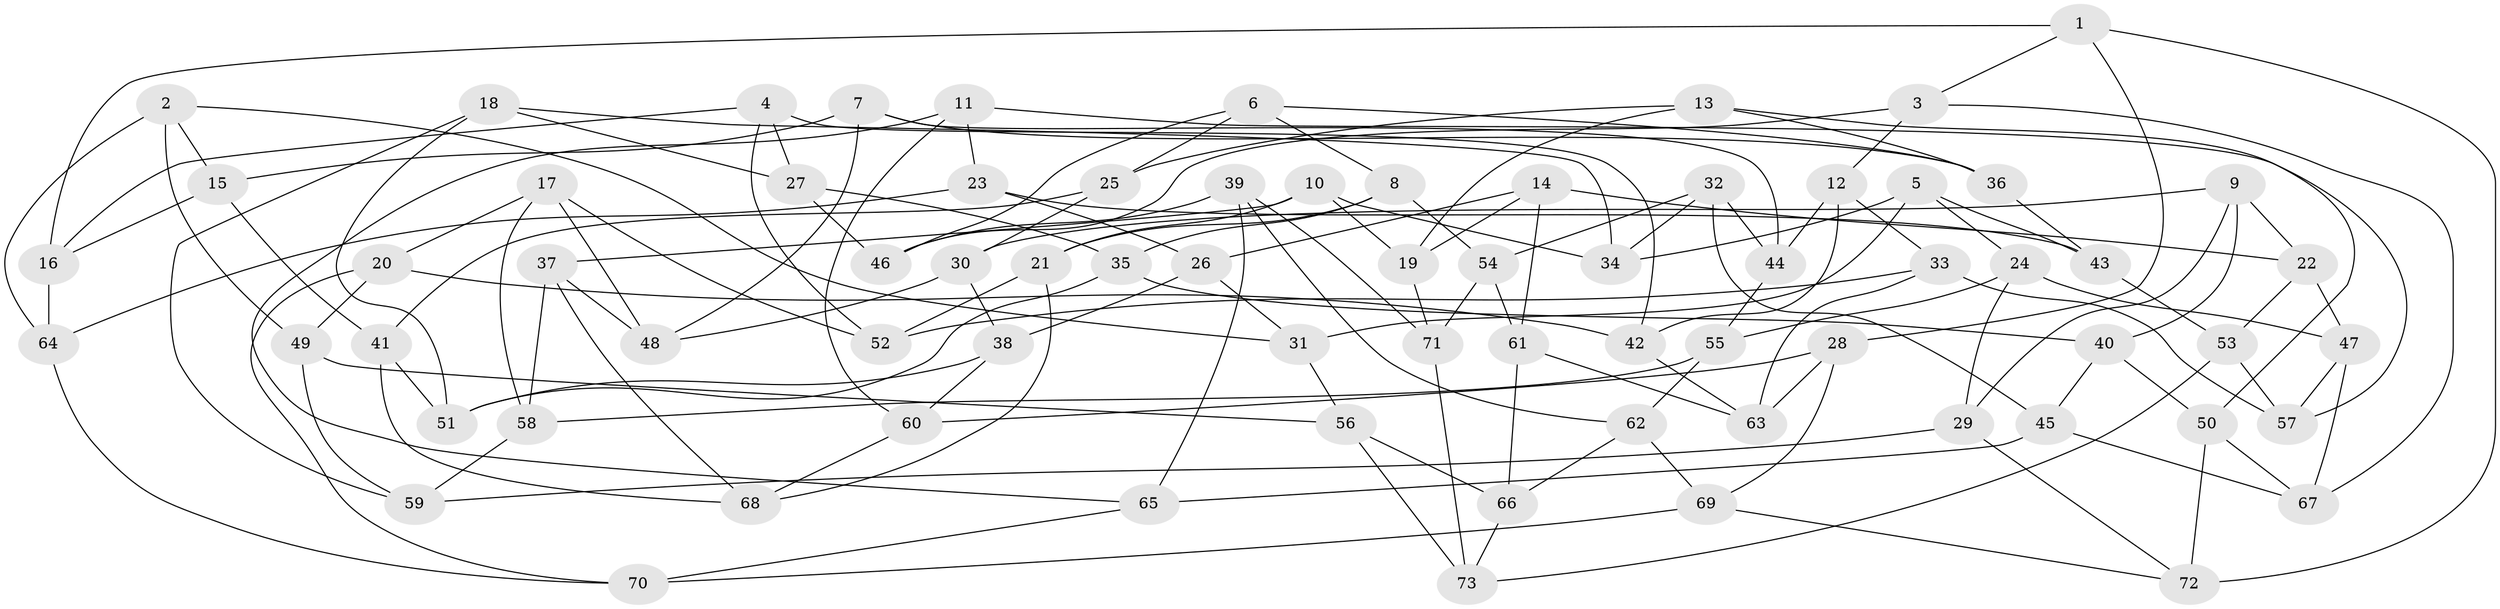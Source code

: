 // Generated by graph-tools (version 1.1) at 2025/16/03/09/25 04:16:36]
// undirected, 73 vertices, 146 edges
graph export_dot {
graph [start="1"]
  node [color=gray90,style=filled];
  1;
  2;
  3;
  4;
  5;
  6;
  7;
  8;
  9;
  10;
  11;
  12;
  13;
  14;
  15;
  16;
  17;
  18;
  19;
  20;
  21;
  22;
  23;
  24;
  25;
  26;
  27;
  28;
  29;
  30;
  31;
  32;
  33;
  34;
  35;
  36;
  37;
  38;
  39;
  40;
  41;
  42;
  43;
  44;
  45;
  46;
  47;
  48;
  49;
  50;
  51;
  52;
  53;
  54;
  55;
  56;
  57;
  58;
  59;
  60;
  61;
  62;
  63;
  64;
  65;
  66;
  67;
  68;
  69;
  70;
  71;
  72;
  73;
  1 -- 72;
  1 -- 16;
  1 -- 28;
  1 -- 3;
  2 -- 64;
  2 -- 49;
  2 -- 15;
  2 -- 31;
  3 -- 67;
  3 -- 46;
  3 -- 12;
  4 -- 42;
  4 -- 52;
  4 -- 16;
  4 -- 27;
  5 -- 43;
  5 -- 24;
  5 -- 34;
  5 -- 31;
  6 -- 46;
  6 -- 25;
  6 -- 36;
  6 -- 8;
  7 -- 36;
  7 -- 15;
  7 -- 44;
  7 -- 48;
  8 -- 21;
  8 -- 54;
  8 -- 35;
  9 -- 30;
  9 -- 29;
  9 -- 40;
  9 -- 22;
  10 -- 19;
  10 -- 21;
  10 -- 37;
  10 -- 34;
  11 -- 57;
  11 -- 60;
  11 -- 65;
  11 -- 23;
  12 -- 42;
  12 -- 44;
  12 -- 33;
  13 -- 19;
  13 -- 50;
  13 -- 25;
  13 -- 36;
  14 -- 22;
  14 -- 26;
  14 -- 19;
  14 -- 61;
  15 -- 41;
  15 -- 16;
  16 -- 64;
  17 -- 20;
  17 -- 52;
  17 -- 48;
  17 -- 58;
  18 -- 59;
  18 -- 51;
  18 -- 34;
  18 -- 27;
  19 -- 71;
  20 -- 70;
  20 -- 42;
  20 -- 49;
  21 -- 68;
  21 -- 52;
  22 -- 53;
  22 -- 47;
  23 -- 43;
  23 -- 26;
  23 -- 64;
  24 -- 29;
  24 -- 55;
  24 -- 47;
  25 -- 41;
  25 -- 30;
  26 -- 31;
  26 -- 38;
  27 -- 35;
  27 -- 46;
  28 -- 69;
  28 -- 60;
  28 -- 63;
  29 -- 59;
  29 -- 72;
  30 -- 48;
  30 -- 38;
  31 -- 56;
  32 -- 54;
  32 -- 45;
  32 -- 34;
  32 -- 44;
  33 -- 63;
  33 -- 52;
  33 -- 57;
  35 -- 40;
  35 -- 51;
  36 -- 43;
  37 -- 48;
  37 -- 58;
  37 -- 68;
  38 -- 60;
  38 -- 51;
  39 -- 62;
  39 -- 71;
  39 -- 65;
  39 -- 46;
  40 -- 45;
  40 -- 50;
  41 -- 51;
  41 -- 68;
  42 -- 63;
  43 -- 53;
  44 -- 55;
  45 -- 67;
  45 -- 65;
  47 -- 57;
  47 -- 67;
  49 -- 59;
  49 -- 56;
  50 -- 72;
  50 -- 67;
  53 -- 57;
  53 -- 73;
  54 -- 61;
  54 -- 71;
  55 -- 58;
  55 -- 62;
  56 -- 73;
  56 -- 66;
  58 -- 59;
  60 -- 68;
  61 -- 66;
  61 -- 63;
  62 -- 66;
  62 -- 69;
  64 -- 70;
  65 -- 70;
  66 -- 73;
  69 -- 70;
  69 -- 72;
  71 -- 73;
}
